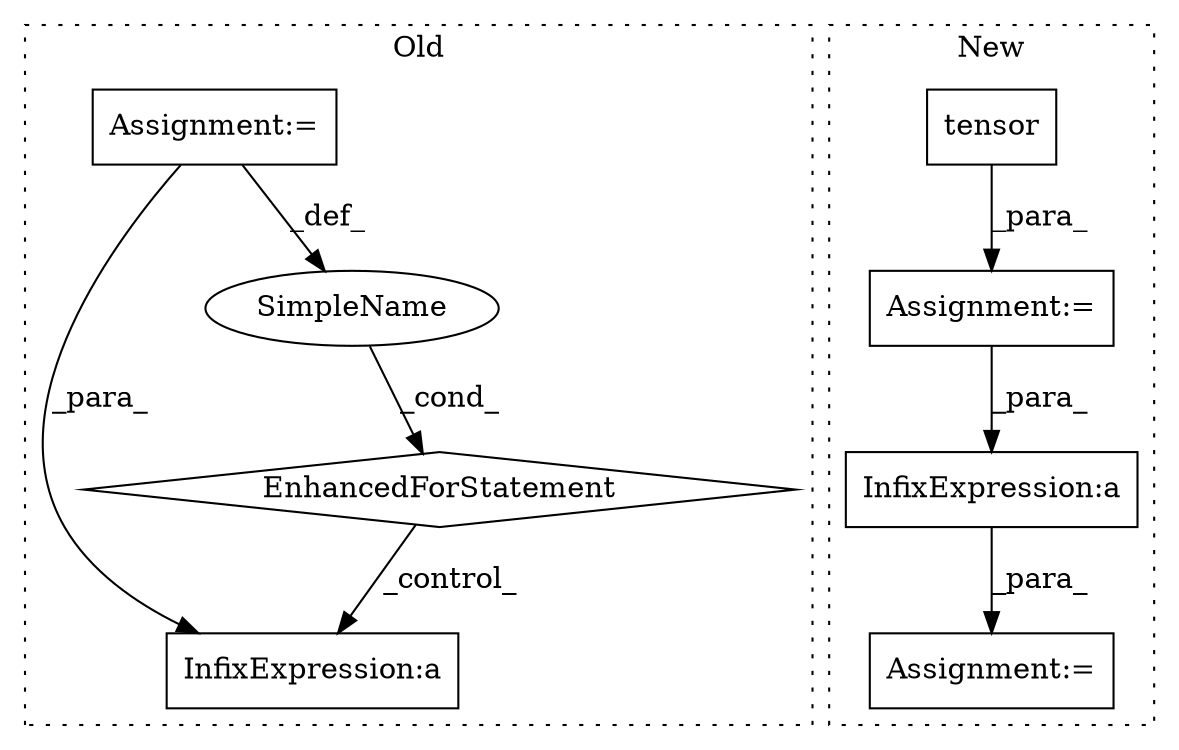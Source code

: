 digraph G {
subgraph cluster0 {
1 [label="EnhancedForStatement" a="70" s="7628,7717" l="63,2" shape="diamond"];
3 [label="Assignment:=" a="7" s="7628,7717" l="63,2" shape="box"];
7 [label="InfixExpression:a" a="27" s="7747" l="3" shape="box"];
8 [label="SimpleName" a="42" s="7695" l="1" shape="ellipse"];
label = "Old";
style="dotted";
}
subgraph cluster1 {
2 [label="tensor" a="32" s="7339,7372" l="7,1" shape="box"];
4 [label="Assignment:=" a="7" s="7794" l="2" shape="box"];
5 [label="Assignment:=" a="7" s="7332" l="1" shape="box"];
6 [label="InfixExpression:a" a="27" s="7804" l="3" shape="box"];
label = "New";
style="dotted";
}
1 -> 7 [label="_control_"];
2 -> 5 [label="_para_"];
3 -> 8 [label="_def_"];
3 -> 7 [label="_para_"];
5 -> 6 [label="_para_"];
6 -> 4 [label="_para_"];
8 -> 1 [label="_cond_"];
}